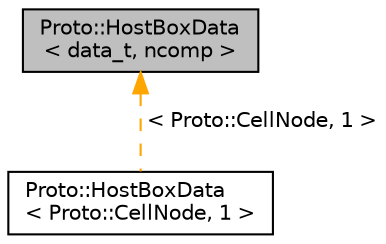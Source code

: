 digraph "Proto::HostBoxData&lt; data_t, ncomp &gt;"
{
  edge [fontname="Helvetica",fontsize="10",labelfontname="Helvetica",labelfontsize="10"];
  node [fontname="Helvetica",fontsize="10",shape=record];
  Node0 [label="Proto::HostBoxData\l\< data_t, ncomp \>",height=0.2,width=0.4,color="black", fillcolor="grey75", style="filled", fontcolor="black"];
  Node0 -> Node1 [dir="back",color="orange",fontsize="10",style="dashed",label=" \< Proto::CellNode, 1 \>" ,fontname="Helvetica"];
  Node1 [label="Proto::HostBoxData\l\< Proto::CellNode, 1 \>",height=0.2,width=0.4,color="black", fillcolor="white", style="filled",URL="$classProto_1_1HostBoxData.html"];
}
